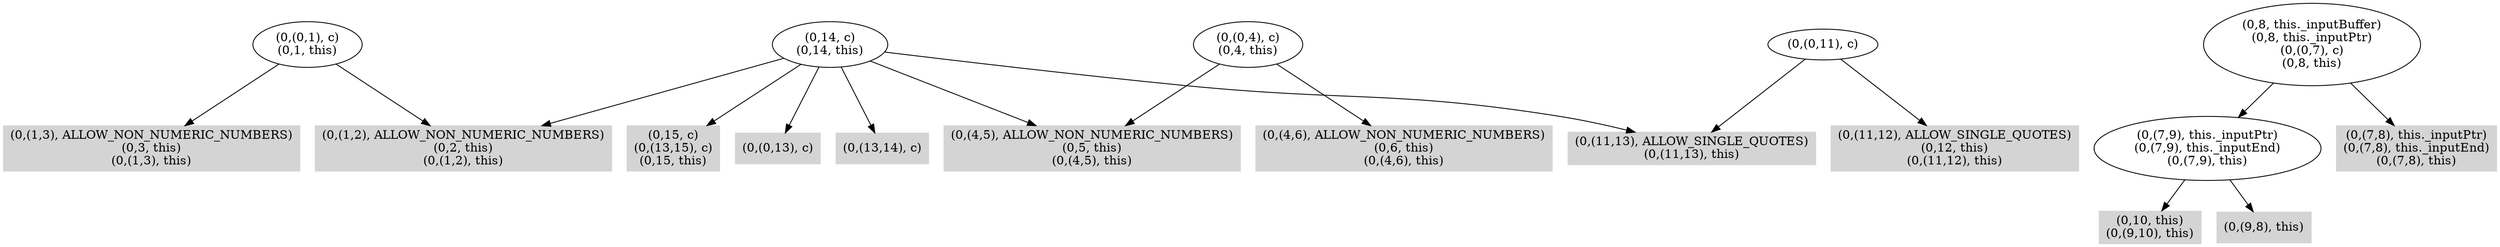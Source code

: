 digraph { 
1506 [shape=box,style=filled,color=".0 .0 .83",label="(0,(1,3), ALLOW_NON_NUMERIC_NUMBERS)\n(0,3, this)\n(0,(1,3), this)"];
1507 [shape=box,style=filled,color=".0 .0 .83",label="(0,(1,2), ALLOW_NON_NUMERIC_NUMBERS)\n(0,2, this)\n(0,(1,2), this)"];
1508 [label="(0,(0,1), c)\n(0,1, this)"];
1509 [shape=box,style=filled,color=".0 .0 .83",label="(0,(4,6), ALLOW_NON_NUMERIC_NUMBERS)\n(0,6, this)\n(0,(4,6), this)"];
1510 [shape=box,style=filled,color=".0 .0 .83",label="(0,(4,5), ALLOW_NON_NUMERIC_NUMBERS)\n(0,5, this)\n(0,(4,5), this)"];
1511 [label="(0,(0,4), c)\n(0,4, this)"];
1512 [shape=box,style=filled,color=".0 .0 .83",label="(0,10, this)\n(0,(9,10), this)"];
1513 [shape=box,style=filled,color=".0 .0 .83",label="(0,(9,8), this)"];
1514 [label="(0,(7,9), this._inputPtr)\n(0,(7,9), this._inputEnd)\n(0,(7,9), this)"];
1515 [shape=box,style=filled,color=".0 .0 .83",label="(0,(7,8), this._inputPtr)\n(0,(7,8), this._inputEnd)\n(0,(7,8), this)"];
1516 [label="(0,8, this._inputBuffer)\n(0,8, this._inputPtr)\n(0,(0,7), c)\n(0,8, this)"];
1517 [shape=box,style=filled,color=".0 .0 .83",label="(0,(11,12), ALLOW_SINGLE_QUOTES)\n(0,12, this)\n(0,(11,12), this)"];
1518 [shape=box,style=filled,color=".0 .0 .83",label="(0,(11,13), ALLOW_SINGLE_QUOTES)\n(0,(11,13), this)"];
1519 [shape=box,style=filled,color=".0 .0 .83",label="(0,15, c)\n(0,(13,15), c)\n(0,15, this)"];
1520 [shape=box,style=filled,color=".0 .0 .83",label="(0,(0,13), c)"];
1521 [shape=box,style=filled,color=".0 .0 .83",label="(0,(13,14), c)"];
1522 [label="(0,14, c)\n(0,14, this)"];
1523 [label="(0,(0,11), c)"];
1508 -> 1506;
1508 -> 1507;
1511 -> 1509;
1511 -> 1510;
1514 -> 1512;
1514 -> 1513;
1516 -> 1514;
1516 -> 1515;
1522 -> 1507;
1522 -> 1510;
1522 -> 1518;
1522 -> 1519;
1522 -> 1520;
1522 -> 1521;
1523 -> 1517;
1523 -> 1518;
}